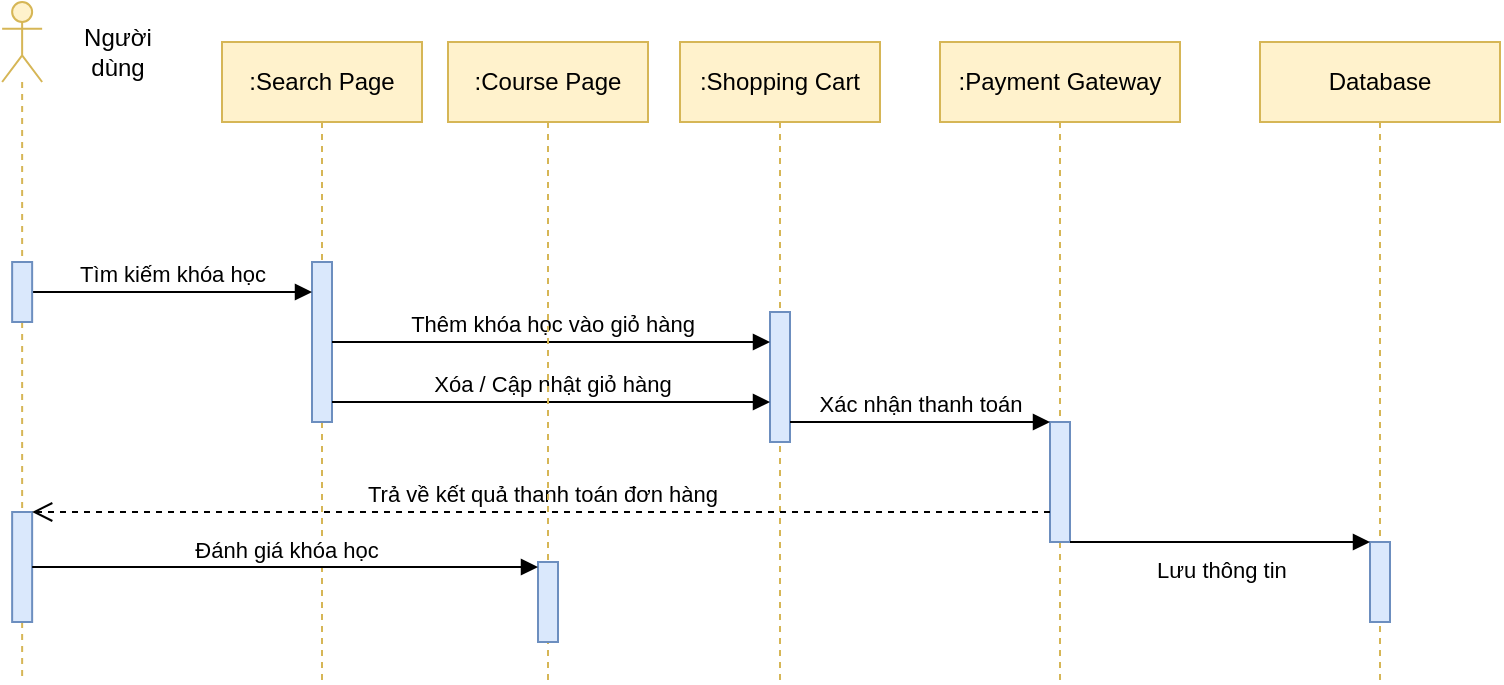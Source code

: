 <mxfile version="22.1.2" type="device">
  <diagram name="Trang-1" id="Ukv_zyxaePaPih4M1Rk1">
    <mxGraphModel dx="649" dy="761" grid="1" gridSize="10" guides="1" tooltips="1" connect="1" arrows="1" fold="1" page="1" pageScale="1" pageWidth="827" pageHeight="1169" math="0" shadow="0">
      <root>
        <mxCell id="0" />
        <mxCell id="1" parent="0" />
        <mxCell id="-Y7aNRhVFDMVpP_9aLgr-1" value=":Search Page" style="shape=umlLifeline;perimeter=lifelinePerimeter;whiteSpace=wrap;html=1;container=0;dropTarget=0;collapsible=0;recursiveResize=0;outlineConnect=0;portConstraint=eastwest;newEdgeStyle={&quot;edgeStyle&quot;:&quot;elbowEdgeStyle&quot;,&quot;elbow&quot;:&quot;vertical&quot;,&quot;curved&quot;:0,&quot;rounded&quot;:0};fillColor=#fff2cc;strokeColor=#d6b656;" vertex="1" parent="1">
          <mxGeometry x="151" y="80" width="100" height="320" as="geometry" />
        </mxCell>
        <mxCell id="-Y7aNRhVFDMVpP_9aLgr-2" value="" style="html=1;points=[];perimeter=orthogonalPerimeter;outlineConnect=0;targetShapes=umlLifeline;portConstraint=eastwest;newEdgeStyle={&quot;edgeStyle&quot;:&quot;elbowEdgeStyle&quot;,&quot;elbow&quot;:&quot;vertical&quot;,&quot;curved&quot;:0,&quot;rounded&quot;:0};fillColor=#dae8fc;strokeColor=#6c8ebf;" vertex="1" parent="-Y7aNRhVFDMVpP_9aLgr-1">
          <mxGeometry x="45" y="110" width="10" height="80" as="geometry" />
        </mxCell>
        <mxCell id="-Y7aNRhVFDMVpP_9aLgr-4" value=":Shopping Cart" style="shape=umlLifeline;perimeter=lifelinePerimeter;whiteSpace=wrap;html=1;container=0;dropTarget=0;collapsible=0;recursiveResize=0;outlineConnect=0;portConstraint=eastwest;newEdgeStyle={&quot;edgeStyle&quot;:&quot;elbowEdgeStyle&quot;,&quot;elbow&quot;:&quot;vertical&quot;,&quot;curved&quot;:0,&quot;rounded&quot;:0};fillColor=#fff2cc;strokeColor=#d6b656;" vertex="1" parent="1">
          <mxGeometry x="380" y="80" width="100" height="320" as="geometry" />
        </mxCell>
        <mxCell id="-Y7aNRhVFDMVpP_9aLgr-5" value="" style="html=1;points=[];perimeter=orthogonalPerimeter;outlineConnect=0;targetShapes=umlLifeline;portConstraint=eastwest;newEdgeStyle={&quot;edgeStyle&quot;:&quot;elbowEdgeStyle&quot;,&quot;elbow&quot;:&quot;vertical&quot;,&quot;curved&quot;:0,&quot;rounded&quot;:0};fillColor=#dae8fc;strokeColor=#6c8ebf;" vertex="1" parent="-Y7aNRhVFDMVpP_9aLgr-4">
          <mxGeometry x="45" y="135" width="10" height="65" as="geometry" />
        </mxCell>
        <mxCell id="-Y7aNRhVFDMVpP_9aLgr-7" value="Tìm kiếm khóa học" style="html=1;verticalAlign=bottom;endArrow=block;curved=0;rounded=0;" edge="1" parent="1" source="-Y7aNRhVFDMVpP_9aLgr-20" target="-Y7aNRhVFDMVpP_9aLgr-2">
          <mxGeometry width="80" relative="1" as="geometry">
            <mxPoint x="222.07" y="290" as="sourcePoint" />
            <mxPoint x="452.07" y="330" as="targetPoint" />
          </mxGeometry>
        </mxCell>
        <mxCell id="-Y7aNRhVFDMVpP_9aLgr-19" value="" style="shape=umlLifeline;perimeter=lifelinePerimeter;whiteSpace=wrap;html=1;container=1;dropTarget=0;collapsible=0;recursiveResize=0;outlineConnect=0;portConstraint=eastwest;newEdgeStyle={&quot;curved&quot;:0,&quot;rounded&quot;:0};participant=umlActor;fillColor=#fff2cc;strokeColor=#d6b656;" vertex="1" parent="1">
          <mxGeometry x="41.07" y="60" width="20" height="340" as="geometry" />
        </mxCell>
        <mxCell id="-Y7aNRhVFDMVpP_9aLgr-20" value="" style="html=1;points=[[0,0,0,0,5],[0,1,0,0,-5],[1,0,0,0,5],[1,1,0,0,-5]];perimeter=orthogonalPerimeter;outlineConnect=0;targetShapes=umlLifeline;portConstraint=eastwest;newEdgeStyle={&quot;curved&quot;:0,&quot;rounded&quot;:0};fillColor=#dae8fc;strokeColor=#6c8ebf;" vertex="1" parent="-Y7aNRhVFDMVpP_9aLgr-19">
          <mxGeometry x="5" y="130" width="10" height="30" as="geometry" />
        </mxCell>
        <mxCell id="-Y7aNRhVFDMVpP_9aLgr-34" value="" style="html=1;points=[[0,0,0,0,5],[0,1,0,0,-5],[1,0,0,0,5],[1,1,0,0,-5]];perimeter=orthogonalPerimeter;outlineConnect=0;targetShapes=umlLifeline;portConstraint=eastwest;newEdgeStyle={&quot;curved&quot;:0,&quot;rounded&quot;:0};fillColor=#dae8fc;strokeColor=#6c8ebf;" vertex="1" parent="-Y7aNRhVFDMVpP_9aLgr-19">
          <mxGeometry x="5" y="255" width="10" height="55" as="geometry" />
        </mxCell>
        <mxCell id="-Y7aNRhVFDMVpP_9aLgr-24" value="Người dùng" style="text;html=1;strokeColor=none;fillColor=none;align=center;verticalAlign=middle;whiteSpace=wrap;rounded=0;" vertex="1" parent="1">
          <mxGeometry x="69" y="70" width="60" height="30" as="geometry" />
        </mxCell>
        <mxCell id="-Y7aNRhVFDMVpP_9aLgr-27" value="Thêm khóa học vào giỏ hàng" style="html=1;verticalAlign=bottom;endArrow=block;curved=0;rounded=0;" edge="1" parent="1" source="-Y7aNRhVFDMVpP_9aLgr-2" target="-Y7aNRhVFDMVpP_9aLgr-5">
          <mxGeometry width="80" relative="1" as="geometry">
            <mxPoint x="206" y="210" as="sourcePoint" />
            <mxPoint x="395" y="210" as="targetPoint" />
          </mxGeometry>
        </mxCell>
        <mxCell id="-Y7aNRhVFDMVpP_9aLgr-28" value="Xóa / Cập nhật giỏ hàng" style="html=1;verticalAlign=bottom;endArrow=block;curved=0;rounded=0;" edge="1" parent="1" target="-Y7aNRhVFDMVpP_9aLgr-5">
          <mxGeometry width="80" relative="1" as="geometry">
            <mxPoint x="206" y="260" as="sourcePoint" />
            <mxPoint x="429" y="260" as="targetPoint" />
          </mxGeometry>
        </mxCell>
        <mxCell id="-Y7aNRhVFDMVpP_9aLgr-29" value=":Payment Gateway" style="shape=umlLifeline;perimeter=lifelinePerimeter;whiteSpace=wrap;html=1;container=0;dropTarget=0;collapsible=0;recursiveResize=0;outlineConnect=0;portConstraint=eastwest;newEdgeStyle={&quot;edgeStyle&quot;:&quot;elbowEdgeStyle&quot;,&quot;elbow&quot;:&quot;vertical&quot;,&quot;curved&quot;:0,&quot;rounded&quot;:0};fillColor=#fff2cc;strokeColor=#d6b656;" vertex="1" parent="1">
          <mxGeometry x="510" y="80" width="120" height="320" as="geometry" />
        </mxCell>
        <mxCell id="-Y7aNRhVFDMVpP_9aLgr-30" value="" style="html=1;points=[];perimeter=orthogonalPerimeter;outlineConnect=0;targetShapes=umlLifeline;portConstraint=eastwest;newEdgeStyle={&quot;edgeStyle&quot;:&quot;elbowEdgeStyle&quot;,&quot;elbow&quot;:&quot;vertical&quot;,&quot;curved&quot;:0,&quot;rounded&quot;:0};fillColor=#dae8fc;strokeColor=#6c8ebf;" vertex="1" parent="-Y7aNRhVFDMVpP_9aLgr-29">
          <mxGeometry x="55" y="190" width="10" height="60" as="geometry" />
        </mxCell>
        <mxCell id="-Y7aNRhVFDMVpP_9aLgr-31" value="Xác nhận thanh toán" style="html=1;verticalAlign=bottom;endArrow=block;curved=0;rounded=0;" edge="1" parent="1" source="-Y7aNRhVFDMVpP_9aLgr-5" target="-Y7aNRhVFDMVpP_9aLgr-30">
          <mxGeometry x="0.003" width="80" relative="1" as="geometry">
            <mxPoint x="500" y="330" as="sourcePoint" />
            <mxPoint x="580" y="330" as="targetPoint" />
            <mxPoint as="offset" />
          </mxGeometry>
        </mxCell>
        <mxCell id="-Y7aNRhVFDMVpP_9aLgr-35" value="Trả về kết quả thanh toán đơn hàng" style="html=1;verticalAlign=bottom;endArrow=open;dashed=1;endSize=8;curved=0;rounded=0;" edge="1" parent="1" source="-Y7aNRhVFDMVpP_9aLgr-30" target="-Y7aNRhVFDMVpP_9aLgr-34">
          <mxGeometry x="-0.001" relative="1" as="geometry">
            <mxPoint x="330" y="380" as="sourcePoint" />
            <mxPoint x="250" y="380" as="targetPoint" />
            <mxPoint as="offset" />
          </mxGeometry>
        </mxCell>
        <mxCell id="-Y7aNRhVFDMVpP_9aLgr-36" value="Database" style="shape=umlLifeline;perimeter=lifelinePerimeter;whiteSpace=wrap;html=1;container=0;dropTarget=0;collapsible=0;recursiveResize=0;outlineConnect=0;portConstraint=eastwest;newEdgeStyle={&quot;edgeStyle&quot;:&quot;elbowEdgeStyle&quot;,&quot;elbow&quot;:&quot;vertical&quot;,&quot;curved&quot;:0,&quot;rounded&quot;:0};fillColor=#fff2cc;strokeColor=#d6b656;" vertex="1" parent="1">
          <mxGeometry x="670" y="80" width="120" height="320" as="geometry" />
        </mxCell>
        <mxCell id="-Y7aNRhVFDMVpP_9aLgr-37" value="" style="html=1;points=[];perimeter=orthogonalPerimeter;outlineConnect=0;targetShapes=umlLifeline;portConstraint=eastwest;newEdgeStyle={&quot;edgeStyle&quot;:&quot;elbowEdgeStyle&quot;,&quot;elbow&quot;:&quot;vertical&quot;,&quot;curved&quot;:0,&quot;rounded&quot;:0};fillColor=#dae8fc;strokeColor=#6c8ebf;" vertex="1" parent="-Y7aNRhVFDMVpP_9aLgr-36">
          <mxGeometry x="55" y="250" width="10" height="40" as="geometry" />
        </mxCell>
        <mxCell id="-Y7aNRhVFDMVpP_9aLgr-38" value="Lưu thông tin&amp;nbsp;" style="html=1;verticalAlign=bottom;endArrow=block;curved=0;rounded=0;" edge="1" parent="1" source="-Y7aNRhVFDMVpP_9aLgr-30" target="-Y7aNRhVFDMVpP_9aLgr-37">
          <mxGeometry x="0.019" y="-22" width="80" relative="1" as="geometry">
            <mxPoint x="120" y="350" as="sourcePoint" />
            <mxPoint x="430" y="530" as="targetPoint" />
            <mxPoint y="1" as="offset" />
          </mxGeometry>
        </mxCell>
        <mxCell id="-Y7aNRhVFDMVpP_9aLgr-39" value=":Course Page" style="shape=umlLifeline;perimeter=lifelinePerimeter;whiteSpace=wrap;html=1;container=0;dropTarget=0;collapsible=0;recursiveResize=0;outlineConnect=0;portConstraint=eastwest;newEdgeStyle={&quot;edgeStyle&quot;:&quot;elbowEdgeStyle&quot;,&quot;elbow&quot;:&quot;vertical&quot;,&quot;curved&quot;:0,&quot;rounded&quot;:0};fillColor=#fff2cc;strokeColor=#d6b656;" vertex="1" parent="1">
          <mxGeometry x="264" y="80" width="100" height="320" as="geometry" />
        </mxCell>
        <mxCell id="-Y7aNRhVFDMVpP_9aLgr-40" value="" style="html=1;points=[];perimeter=orthogonalPerimeter;outlineConnect=0;targetShapes=umlLifeline;portConstraint=eastwest;newEdgeStyle={&quot;edgeStyle&quot;:&quot;elbowEdgeStyle&quot;,&quot;elbow&quot;:&quot;vertical&quot;,&quot;curved&quot;:0,&quot;rounded&quot;:0};fillColor=#dae8fc;strokeColor=#6c8ebf;" vertex="1" parent="-Y7aNRhVFDMVpP_9aLgr-39">
          <mxGeometry x="45" y="260" width="10" height="40" as="geometry" />
        </mxCell>
        <mxCell id="-Y7aNRhVFDMVpP_9aLgr-41" value="Đánh giá khóa học" style="html=1;verticalAlign=bottom;endArrow=block;curved=0;rounded=0;" edge="1" parent="1" source="-Y7aNRhVFDMVpP_9aLgr-34" target="-Y7aNRhVFDMVpP_9aLgr-40">
          <mxGeometry width="80" relative="1" as="geometry">
            <mxPoint x="200" y="340" as="sourcePoint" />
            <mxPoint x="280" y="340" as="targetPoint" />
          </mxGeometry>
        </mxCell>
      </root>
    </mxGraphModel>
  </diagram>
</mxfile>
